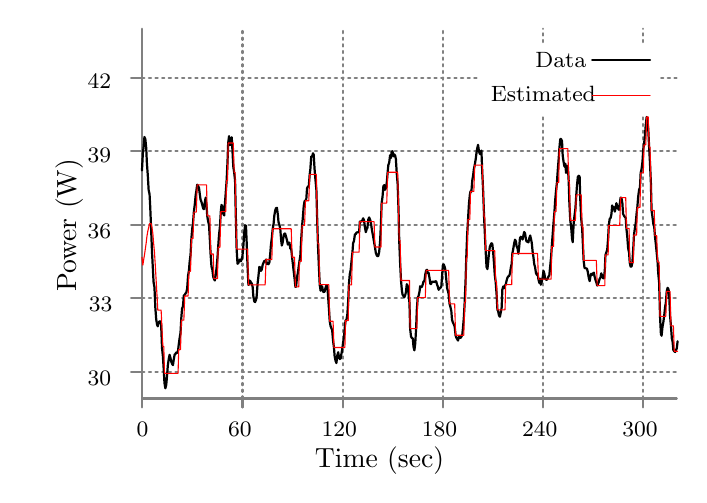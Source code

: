 
\definecolor{c808080}{RGB}{128,128,128}
\definecolor{cff0000}{RGB}{255,0,0}


\def \globalscale {1.0}
\begin{tikzpicture}[y=0.80pt, x=0.80pt, yscale=-\globalscale, xscale=\globalscale, inner sep=0pt, outer sep=0pt]
\begin{scope}[draw=black,line join=bevel,line cap=rect,even odd rule,line width=0.800pt]
  \begin{scope}[cm={{1.0,0.0,0.0,1.0,(0.0,0.0)}},draw=black,line join=bevel,line cap=rect,line width=0.800pt]
  \end{scope}
  \begin{scope}[cm={{1.006,0.0,0.0,1.006,(0.0,0.0)}},draw=black,line join=bevel,line cap=rect,line width=0.800pt]
  \end{scope}
  \begin{scope}[cm={{1.006,0.0,0.0,1.006,(0.0,0.0)}},draw=c808080,dash pattern=on 0.80pt off 1.60pt,line join=round,line cap=round,line width=0.800pt]
    \path[draw] (58.5,169.5) -- (298.5,169.5);



  \end{scope}
  \begin{scope}[cm={{1.006,0.0,0.0,1.006,(0.0,0.0)}},draw=c808080,line join=round,line cap=round,line width=0.800pt]
    \path[draw] (58.5,169.5) -- (53.5,169.5);



  \end{scope}
  \begin{scope}[cm={{1.006,0.0,0.0,1.006,(0.0,0.0)}},draw=black,line join=bevel,line cap=rect,line width=0.800pt]
  \end{scope}
  \begin{scope}[cm={{1.006,0.0,0.0,1.006,(34.212,176.597)}},draw=black,line join=bevel,line cap=rect,line width=0.800pt]
  \end{scope}
  \begin{scope}[cm={{1.006,0.0,0.0,1.006,(34.212,176.597)}},draw=black,line join=bevel,line cap=rect,line width=0.800pt]
  \end{scope}
  \begin{scope}[cm={{1.006,0.0,0.0,1.006,(34.212,176.597)}},draw=black,line join=bevel,line cap=rect,line width=0.800pt]
  \end{scope}
  \begin{scope}[cm={{1.006,0.0,0.0,1.006,(34.212,176.597)}},draw=black,line join=bevel,line cap=rect,line width=0.800pt]
  \end{scope}
  \begin{scope}[cm={{1.006,0.0,0.0,1.006,(34.212,176.597)}},draw=black,line join=bevel,line cap=rect,line width=0.800pt]
  \end{scope}
  \begin{scope}[cm={{1.006,0.0,0.0,1.006,(34.212,176.597)}},draw=c808080,line join=bevel,line cap=rect,line width=0.800pt]
    \path[fill=c808080] (0.0,0.0) node[above right] () {\footnotesize 30};



  \end{scope}
  \begin{scope}[cm={{1.006,0.0,0.0,1.006,(34.212,176.597)}},draw=black,line join=bevel,line cap=rect,line width=0.800pt]
  \end{scope}
  \begin{scope}[cm={{1.006,0.0,0.0,1.006,(0.0,0.0)}},draw=black,line join=bevel,line cap=rect,line width=0.800pt]
  \end{scope}
  \begin{scope}[cm={{1.006,0.0,0.0,1.006,(0.0,0.0)}},draw=c808080,dash pattern=on 0.80pt off 1.60pt,line join=round,line cap=round,line width=0.800pt]
    \path[draw] (58.5,136.5) -- (298.5,136.5);



  \end{scope}
  \begin{scope}[cm={{1.006,0.0,0.0,1.006,(0.0,0.0)}},draw=c808080,line join=round,line cap=round,line width=0.800pt]
    \path[draw] (58.5,136.5) -- (53.5,136.5);



  \end{scope}
  \begin{scope}[cm={{1.006,0.0,0.0,1.006,(0.0,0.0)}},draw=black,line join=bevel,line cap=rect,line width=0.800pt]
  \end{scope}
  \begin{scope}[cm={{1.006,0.0,0.0,1.006,(34.716,143.391)}},draw=black,line join=bevel,line cap=rect,line width=0.800pt]
  \end{scope}
  \begin{scope}[cm={{1.006,0.0,0.0,1.006,(34.716,143.391)}},draw=black,line join=bevel,line cap=rect,line width=0.800pt]
  \end{scope}
  \begin{scope}[cm={{1.006,0.0,0.0,1.006,(34.716,143.391)}},draw=black,line join=bevel,line cap=rect,line width=0.800pt]
  \end{scope}
  \begin{scope}[cm={{1.006,0.0,0.0,1.006,(34.716,143.391)}},draw=black,line join=bevel,line cap=rect,line width=0.800pt]
  \end{scope}
  \begin{scope}[cm={{1.006,0.0,0.0,1.006,(34.716,143.391)}},draw=black,line join=bevel,line cap=rect,line width=0.800pt]
  \end{scope}
  \begin{scope}[cm={{1.006,0.0,0.0,1.006,(34.716,143.391)}},draw=c808080,line join=bevel,line cap=rect,line width=0.800pt]
    \path[fill=c808080] (0.0,0.0) node[above right] () {\footnotesize 33};



  \end{scope}
  \begin{scope}[cm={{1.006,0.0,0.0,1.006,(34.716,143.391)}},draw=black,line join=bevel,line cap=rect,line width=0.800pt]
  \end{scope}
  \begin{scope}[cm={{1.006,0.0,0.0,1.006,(0.0,0.0)}},draw=black,line join=bevel,line cap=rect,line width=0.800pt]
  \end{scope}
  \begin{scope}[cm={{1.006,0.0,0.0,1.006,(0.0,0.0)}},draw=c808080,dash pattern=on 0.80pt off 1.60pt,line join=round,line cap=round,line width=0.800pt]
    \path[draw] (58.5,103.5) -- (298.5,103.5);



  \end{scope}
  \begin{scope}[cm={{1.006,0.0,0.0,1.006,(0.0,0.0)}},draw=c808080,line join=round,line cap=round,line width=0.800pt]
    \path[draw] (58.5,103.5) -- (53.5,103.5);



  \end{scope}
  \begin{scope}[cm={{1.006,0.0,0.0,1.006,(0.0,0.0)}},draw=black,line join=bevel,line cap=rect,line width=0.800pt]
  \end{scope}
  \begin{scope}[cm={{1.006,0.0,0.0,1.006,(34.212,110.184)}},draw=black,line join=bevel,line cap=rect,line width=0.800pt]
  \end{scope}
  \begin{scope}[cm={{1.006,0.0,0.0,1.006,(34.212,110.184)}},draw=black,line join=bevel,line cap=rect,line width=0.800pt]
  \end{scope}
  \begin{scope}[cm={{1.006,0.0,0.0,1.006,(34.212,110.184)}},draw=black,line join=bevel,line cap=rect,line width=0.800pt]
  \end{scope}
  \begin{scope}[cm={{1.006,0.0,0.0,1.006,(34.212,110.184)}},draw=black,line join=bevel,line cap=rect,line width=0.800pt]
  \end{scope}
  \begin{scope}[cm={{1.006,0.0,0.0,1.006,(34.212,110.184)}},draw=black,line join=bevel,line cap=rect,line width=0.800pt]
  \end{scope}
  \begin{scope}[cm={{1.006,0.0,0.0,1.006,(34.212,110.184)}},draw=c808080,line join=bevel,line cap=rect,line width=0.800pt]
    \path[fill=c808080] (0.0,0.0) node[above right] () {\footnotesize 36};



  \end{scope}
  \begin{scope}[cm={{1.006,0.0,0.0,1.006,(34.212,110.184)}},draw=black,line join=bevel,line cap=rect,line width=0.800pt]
  \end{scope}
  \begin{scope}[cm={{1.006,0.0,0.0,1.006,(0.0,0.0)}},draw=black,line join=bevel,line cap=rect,line width=0.800pt]
  \end{scope}
  \begin{scope}[cm={{1.006,0.0,0.0,1.006,(0.0,0.0)}},draw=c808080,dash pattern=on 0.80pt off 1.60pt,line join=round,line cap=round,line width=0.800pt]
    \path[draw] (58.5,70.5) -- (298.5,70.5);



  \end{scope}
  \begin{scope}[cm={{1.006,0.0,0.0,1.006,(0.0,0.0)}},draw=c808080,line join=round,line cap=round,line width=0.800pt]
    \path[draw] (58.5,70.5) -- (53.5,70.5);



  \end{scope}
  \begin{scope}[cm={{1.006,0.0,0.0,1.006,(0.0,0.0)}},draw=black,line join=bevel,line cap=rect,line width=0.800pt]
  \end{scope}
  \begin{scope}[cm={{1.006,0.0,0.0,1.006,(34.212,75.972)}},draw=black,line join=bevel,line cap=rect,line width=0.800pt]
  \end{scope}
  \begin{scope}[cm={{1.006,0.0,0.0,1.006,(34.212,75.972)}},draw=black,line join=bevel,line cap=rect,line width=0.800pt]
  \end{scope}
  \begin{scope}[cm={{1.006,0.0,0.0,1.006,(34.212,75.972)}},draw=black,line join=bevel,line cap=rect,line width=0.800pt]
  \end{scope}
  \begin{scope}[cm={{1.006,0.0,0.0,1.006,(34.212,75.972)}},draw=black,line join=bevel,line cap=rect,line width=0.800pt]
  \end{scope}
  \begin{scope}[cm={{1.006,0.0,0.0,1.006,(34.212,75.972)}},draw=black,line join=bevel,line cap=rect,line width=0.800pt]
  \end{scope}
  \begin{scope}[cm={{1.006,0.0,0.0,1.006,(34.212,75.972)}},draw=c808080,line join=bevel,line cap=rect,line width=0.800pt]
    \path[fill=c808080] (0.0,0.0) node[above right] () {\footnotesize 39};



  \end{scope}
  \begin{scope}[cm={{1.006,0.0,0.0,1.006,(34.212,75.972)}},draw=black,line join=bevel,line cap=rect,line width=0.800pt]
  \end{scope}
  \begin{scope}[cm={{1.006,0.0,0.0,1.006,(0.0,0.0)}},draw=black,line join=bevel,line cap=rect,line width=0.800pt]
  \end{scope}
  \begin{scope}[cm={{1.006,0.0,0.0,1.006,(0.0,0.0)}},draw=c808080,dash pattern=on 0.80pt off 1.60pt,line join=round,line cap=round,line width=0.800pt]
    \path[draw] (58.5,37.5) -- (210.5,37.5);



    \path[draw] (291.5,37.5) -- (298.5,37.5);



  \end{scope}
  \begin{scope}[cm={{1.006,0.0,0.0,1.006,(0.0,0.0)}},draw=c808080,line join=round,line cap=round,line width=0.800pt]
    \path[draw] (58.5,37.5) -- (53.5,37.5);



  \end{scope}
  \begin{scope}[cm={{1.006,0.0,0.0,1.006,(0.0,0.0)}},draw=black,line join=bevel,line cap=rect,line width=0.800pt]
  \end{scope}
  \begin{scope}[cm={{1.006,0.0,0.0,1.006,(34.212,42.766)}},draw=black,line join=bevel,line cap=rect,line width=0.800pt]
  \end{scope}
  \begin{scope}[cm={{1.006,0.0,0.0,1.006,(34.212,42.766)}},draw=black,line join=bevel,line cap=rect,line width=0.800pt]
  \end{scope}
  \begin{scope}[cm={{1.006,0.0,0.0,1.006,(34.212,42.766)}},draw=black,line join=bevel,line cap=rect,line width=0.800pt]
  \end{scope}
  \begin{scope}[cm={{1.006,0.0,0.0,1.006,(34.212,42.766)}},draw=black,line join=bevel,line cap=rect,line width=0.800pt]
  \end{scope}
  \begin{scope}[cm={{1.006,0.0,0.0,1.006,(34.212,42.766)}},draw=black,line join=bevel,line cap=rect,line width=0.800pt]
  \end{scope}
  \begin{scope}[cm={{1.006,0.0,0.0,1.006,(34.212,42.766)}},draw=c808080,line join=bevel,line cap=rect,line width=0.800pt]
    \path[fill=c808080] (0.0,0.0) node[above right] () {\footnotesize 42};



  \end{scope}
  \begin{scope}[cm={{1.006,0.0,0.0,1.006,(34.212,42.766)}},draw=black,line join=bevel,line cap=rect,line width=0.800pt]
  \end{scope}
  \begin{scope}[cm={{1.006,0.0,0.0,1.006,(0.0,0.0)}},draw=black,line join=bevel,line cap=rect,line width=0.800pt]
  \end{scope}
  \begin{scope}[cm={{1.006,0.0,0.0,1.006,(0.0,0.0)}},draw=c808080,dash pattern=on 0.80pt off 1.60pt,line join=round,line cap=round,line width=0.800pt]
    \path[draw] (58.5,181.5) -- (58.5,15.5);



  \end{scope}
  \begin{scope}[cm={{1.006,0.0,0.0,1.006,(0.0,0.0)}},draw=c808080,line join=round,line cap=round,line width=0.800pt]
    \path[draw] (58.5,181.5) -- (58.5,185.5);



  \end{scope}
  \begin{scope}[cm={{1.006,0.0,0.0,1.006,(0.0,0.0)}},draw=black,line join=bevel,line cap=rect,line width=0.800pt]
  \end{scope}
  \begin{scope}[cm={{1.006,0.0,0.0,1.006,(56.35,199.741)}},draw=black,line join=bevel,line cap=rect,line width=0.800pt]
  \end{scope}
  \begin{scope}[cm={{1.006,0.0,0.0,1.006,(56.35,199.741)}},draw=black,line join=bevel,line cap=rect,line width=0.800pt]
  \end{scope}
  \begin{scope}[cm={{1.006,0.0,0.0,1.006,(56.35,199.741)}},draw=black,line join=bevel,line cap=rect,line width=0.800pt]
  \end{scope}
  \begin{scope}[cm={{1.006,0.0,0.0,1.006,(56.35,199.741)}},draw=black,line join=bevel,line cap=rect,line width=0.800pt]
  \end{scope}
  \begin{scope}[cm={{1.006,0.0,0.0,1.006,(56.35,199.741)}},draw=black,line join=bevel,line cap=rect,line width=0.800pt]
  \end{scope}
  \begin{scope}[cm={{1.006,0.0,0.0,1.006,(56.35,199.741)}},draw=c808080,line join=bevel,line cap=rect,line width=0.800pt]
    \path[fill=c808080] (0.0,0.0) node[above right] () {\footnotesize 0};



  \end{scope}
  \begin{scope}[cm={{1.006,0.0,0.0,1.006,(56.35,199.741)}},draw=black,line join=bevel,line cap=rect,line width=0.800pt]
  \end{scope}
  \begin{scope}[cm={{1.006,0.0,0.0,1.006,(0.0,0.0)}},draw=black,line join=bevel,line cap=rect,line width=0.800pt]
  \end{scope}
  \begin{scope}[cm={{1.006,0.0,0.0,1.006,(0.0,0.0)}},draw=c808080,dash pattern=on 0.80pt off 1.60pt,line join=round,line cap=round,line width=0.800pt]
    \path[draw] (103.5,181.5) -- (103.5,15.5);



  \end{scope}
  \begin{scope}[cm={{1.006,0.0,0.0,1.006,(0.0,0.0)}},draw=c808080,line join=round,line cap=round,line width=0.800pt]
    \path[draw] (103.5,181.5) -- (103.5,185.5);



  \end{scope}
  \begin{scope}[cm={{1.006,0.0,0.0,1.006,(0.0,0.0)}},draw=black,line join=bevel,line cap=rect,line width=0.800pt]
  \end{scope}
  \begin{scope}[cm={{1.006,0.0,0.0,1.006,(97.606,199.741)}},draw=black,line join=bevel,line cap=rect,line width=0.800pt]
  \end{scope}
  \begin{scope}[cm={{1.006,0.0,0.0,1.006,(97.606,199.741)}},draw=black,line join=bevel,line cap=rect,line width=0.800pt]
  \end{scope}
  \begin{scope}[cm={{1.006,0.0,0.0,1.006,(97.606,199.741)}},draw=black,line join=bevel,line cap=rect,line width=0.800pt]
  \end{scope}
  \begin{scope}[cm={{1.006,0.0,0.0,1.006,(97.606,199.741)}},draw=black,line join=bevel,line cap=rect,line width=0.800pt]
  \end{scope}
  \begin{scope}[cm={{1.006,0.0,0.0,1.006,(97.606,199.741)}},draw=black,line join=bevel,line cap=rect,line width=0.800pt]
  \end{scope}
  \begin{scope}[cm={{1.006,0.0,0.0,1.006,(97.606,199.741)}},draw=c808080,line join=bevel,line cap=rect,line width=0.800pt]
    \path[fill=c808080] (0.0,0.0) node[above right] () {\footnotesize 60};



  \end{scope}
  \begin{scope}[cm={{1.006,0.0,0.0,1.006,(97.606,199.741)}},draw=black,line join=bevel,line cap=rect,line width=0.800pt]
  \end{scope}
  \begin{scope}[cm={{1.006,0.0,0.0,1.006,(0.0,0.0)}},draw=black,line join=bevel,line cap=rect,line width=0.800pt]
  \end{scope}
  \begin{scope}[cm={{1.006,0.0,0.0,1.006,(0.0,0.0)}},draw=c808080,dash pattern=on 0.80pt off 1.60pt,line join=round,line cap=round,line width=0.800pt]
    \path[draw] (148.5,181.5) -- (148.5,15.5);



  \end{scope}
  \begin{scope}[cm={{1.006,0.0,0.0,1.006,(0.0,0.0)}},draw=c808080,line join=round,line cap=round,line width=0.800pt]
    \path[draw] (148.5,181.5) -- (148.5,185.5);



  \end{scope}
  \begin{scope}[cm={{1.006,0.0,0.0,1.006,(0.0,0.0)}},draw=black,line join=bevel,line cap=rect,line width=0.800pt]
  \end{scope}
  \begin{scope}[cm={{1.006,0.0,0.0,1.006,(139.869,199.741)}},draw=black,line join=bevel,line cap=rect,line width=0.800pt]
  \end{scope}
  \begin{scope}[cm={{1.006,0.0,0.0,1.006,(139.869,199.741)}},draw=black,line join=bevel,line cap=rect,line width=0.800pt]
  \end{scope}
  \begin{scope}[cm={{1.006,0.0,0.0,1.006,(139.869,199.741)}},draw=black,line join=bevel,line cap=rect,line width=0.800pt]
  \end{scope}
  \begin{scope}[cm={{1.006,0.0,0.0,1.006,(139.869,199.741)}},draw=black,line join=bevel,line cap=rect,line width=0.800pt]
  \end{scope}
  \begin{scope}[cm={{1.006,0.0,0.0,1.006,(139.869,199.741)}},draw=black,line join=bevel,line cap=rect,line width=0.800pt]
  \end{scope}
  \begin{scope}[cm={{1.006,0.0,0.0,1.006,(139.869,199.741)}},draw=c808080,line join=bevel,line cap=rect,line width=0.800pt]
    \path[fill=c808080] (0.0,0.0) node[above right] () {\footnotesize 120};



  \end{scope}
  \begin{scope}[cm={{1.006,0.0,0.0,1.006,(139.869,199.741)}},draw=black,line join=bevel,line cap=rect,line width=0.800pt]
  \end{scope}
  \begin{scope}[cm={{1.006,0.0,0.0,1.006,(0.0,0.0)}},draw=black,line join=bevel,line cap=rect,line width=0.800pt]
  \end{scope}
  \begin{scope}[cm={{1.006,0.0,0.0,1.006,(0.0,0.0)}},draw=c808080,dash pattern=on 0.80pt off 1.60pt,line join=round,line cap=round,line width=0.800pt]
    \path[draw] (193.5,181.5) -- (193.5,15.5);



  \end{scope}
  \begin{scope}[cm={{1.006,0.0,0.0,1.006,(0.0,0.0)}},draw=c808080,line join=round,line cap=round,line width=0.800pt]
    \path[draw] (193.5,181.5) -- (193.5,185.5);



  \end{scope}
  \begin{scope}[cm={{1.006,0.0,0.0,1.006,(0.0,0.0)}},draw=black,line join=bevel,line cap=rect,line width=0.800pt]
  \end{scope}
  \begin{scope}[cm={{1.006,0.0,0.0,1.006,(185.15,199.741)}},draw=black,line join=bevel,line cap=rect,line width=0.800pt]
  \end{scope}
  \begin{scope}[cm={{1.006,0.0,0.0,1.006,(185.15,199.741)}},draw=black,line join=bevel,line cap=rect,line width=0.800pt]
  \end{scope}
  \begin{scope}[cm={{1.006,0.0,0.0,1.006,(185.15,199.741)}},draw=black,line join=bevel,line cap=rect,line width=0.800pt]
  \end{scope}
  \begin{scope}[cm={{1.006,0.0,0.0,1.006,(185.15,199.741)}},draw=black,line join=bevel,line cap=rect,line width=0.800pt]
  \end{scope}
  \begin{scope}[cm={{1.006,0.0,0.0,1.006,(185.15,199.741)}},draw=black,line join=bevel,line cap=rect,line width=0.800pt]
  \end{scope}
  \begin{scope}[cm={{1.006,0.0,0.0,1.006,(185.15,199.741)}},draw=c808080,line join=bevel,line cap=rect,line width=0.800pt]
    \path[fill=c808080] (0.0,0.0) node[above right] () {\footnotesize 180};



  \end{scope}
  \begin{scope}[cm={{1.006,0.0,0.0,1.006,(185.15,199.741)}},draw=black,line join=bevel,line cap=rect,line width=0.800pt]
  \end{scope}
  \begin{scope}[cm={{1.006,0.0,0.0,1.006,(0.0,0.0)}},draw=black,line join=bevel,line cap=rect,line width=0.800pt]
  \end{scope}
  \begin{scope}[cm={{1.006,0.0,0.0,1.006,(0.0,0.0)}},draw=c808080,dash pattern=on 0.80pt off 1.60pt,line join=round,line cap=round,line width=0.800pt]
    \path[draw] (238.5,181.5) -- (238.5,53.5);



    \path[draw] (238.5,21.5) -- (238.5,15.5);



  \end{scope}
  \begin{scope}[cm={{1.006,0.0,0.0,1.006,(0.0,0.0)}},draw=c808080,line join=round,line cap=round,line width=0.800pt]
    \path[draw] (238.5,181.5) -- (238.5,185.5);



  \end{scope}
  \begin{scope}[cm={{1.006,0.0,0.0,1.006,(0.0,0.0)}},draw=black,line join=bevel,line cap=rect,line width=0.800pt]
  \end{scope}
  \begin{scope}[cm={{1.006,0.0,0.0,1.006,(230.431,199.741)}},draw=black,line join=bevel,line cap=rect,line width=0.800pt]
  \end{scope}
  \begin{scope}[cm={{1.006,0.0,0.0,1.006,(230.431,199.741)}},draw=black,line join=bevel,line cap=rect,line width=0.800pt]
  \end{scope}
  \begin{scope}[cm={{1.006,0.0,0.0,1.006,(230.431,199.741)}},draw=black,line join=bevel,line cap=rect,line width=0.800pt]
  \end{scope}
  \begin{scope}[cm={{1.006,0.0,0.0,1.006,(230.431,199.741)}},draw=black,line join=bevel,line cap=rect,line width=0.800pt]
  \end{scope}
  \begin{scope}[cm={{1.006,0.0,0.0,1.006,(230.431,199.741)}},draw=black,line join=bevel,line cap=rect,line width=0.800pt]
  \end{scope}
  \begin{scope}[cm={{1.006,0.0,0.0,1.006,(230.431,199.741)}},draw=c808080,line join=bevel,line cap=rect,line width=0.800pt]
    \path[fill=c808080] (0.0,0.0) node[above right] () {\footnotesize 240};



  \end{scope}
  \begin{scope}[cm={{1.006,0.0,0.0,1.006,(230.431,199.741)}},draw=black,line join=bevel,line cap=rect,line width=0.800pt]
  \end{scope}
  \begin{scope}[cm={{1.006,0.0,0.0,1.006,(0.0,0.0)}},draw=black,line join=bevel,line cap=rect,line width=0.800pt]
  \end{scope}
  \begin{scope}[cm={{1.006,0.0,0.0,1.006,(0.0,0.0)}},draw=c808080,dash pattern=on 0.80pt off 1.60pt,line join=round,line cap=round,line width=0.800pt]
    \path[draw] (283.5,181.5) -- (283.5,53.5);



    \path[draw] (283.5,21.5) -- (283.5,15.5);



  \end{scope}
  \begin{scope}[cm={{1.006,0.0,0.0,1.006,(0.0,0.0)}},draw=c808080,line join=round,line cap=round,line width=0.800pt]
    \path[draw] (283.5,181.5) -- (283.5,185.5);



  \end{scope}
  \begin{scope}[cm={{1.006,0.0,0.0,1.006,(0.0,0.0)}},draw=black,line join=bevel,line cap=rect,line width=0.800pt]
  \end{scope}
  \begin{scope}[cm={{1.006,0.0,0.0,1.006,(275.713,199.741)}},draw=black,line join=bevel,line cap=rect,line width=0.800pt]
  \end{scope}
  \begin{scope}[cm={{1.006,0.0,0.0,1.006,(275.713,199.741)}},draw=black,line join=bevel,line cap=rect,line width=0.800pt]
  \end{scope}
  \begin{scope}[cm={{1.006,0.0,0.0,1.006,(275.713,199.741)}},draw=black,line join=bevel,line cap=rect,line width=0.800pt]
  \end{scope}
  \begin{scope}[cm={{1.006,0.0,0.0,1.006,(275.713,199.741)}},draw=black,line join=bevel,line cap=rect,line width=0.800pt]
  \end{scope}
  \begin{scope}[cm={{1.006,0.0,0.0,1.006,(275.713,199.741)}},draw=black,line join=bevel,line cap=rect,line width=0.800pt]
  \end{scope}
  \begin{scope}[cm={{1.006,0.0,0.0,1.006,(275.713,199.741)}},draw=c808080,line join=bevel,line cap=rect,line width=0.800pt]
    \path[fill=c808080] (0.0,0.0) node[above right] () {\footnotesize 300};



  \end{scope}
  \begin{scope}[cm={{1.006,0.0,0.0,1.006,(275.713,199.741)}},draw=black,line join=bevel,line cap=rect,line width=0.800pt]
  \end{scope}
  \begin{scope}[cm={{1.006,0.0,0.0,1.006,(0.0,0.0)}},draw=black,line join=bevel,line cap=rect,line width=0.800pt]
  \end{scope}
  \begin{scope}[cm={{1.006,0.0,0.0,1.006,(0.0,0.0)}},draw=c808080,line join=round,line cap=round,line width=0.800pt]
    \path[draw] (58.5,15.5) -- (58.5,181.5) -- (298.5,181.5);



  \end{scope}
  \begin{scope}[cm={{1.006,0.0,0.0,1.006,(0.0,0.0)}},draw=black,line join=bevel,line cap=rect,line width=0.800pt]
  \end{scope}
  \begin{scope}[cm={{0.0,-1.006,1.006,0.0,(19.622,134.334)}},draw=black,line join=bevel,line cap=rect,line width=0.800pt]
  \end{scope}
  \begin{scope}[cm={{0.0,-1.006,1.006,0.0,(19.622,134.334)}},draw=black,line join=bevel,line cap=rect,line width=0.800pt]
  \end{scope}
  \begin{scope}[cm={{0.0,-1.006,1.006,0.0,(19.622,134.334)}},draw=black,line join=bevel,line cap=rect,line width=0.800pt]
  \end{scope}
  \begin{scope}[cm={{0.0,-1.006,1.006,0.0,(19.622,134.334)}},draw=black,line join=bevel,line cap=rect,line width=0.800pt]
  \end{scope}
  \begin{scope}[cm={{0.0,-1.006,1.006,0.0,(19.622,134.334)}},draw=black,line join=bevel,line cap=rect,line width=0.800pt]
  \end{scope}
  \begin{scope}[cm={{0.0,-1.006,1.006,0.0,(19.622,134.334)}},draw=black,line join=bevel,line cap=rect,line width=0.800pt]
    \path[fill=black] (0.0,0.0) node[above right] () {\rotatebox{90}{Power (W)}};



  \end{scope}
  \begin{scope}[cm={{0.0,-1.006,1.006,0.0,(19.622,134.334)}},draw=black,line join=bevel,line cap=rect,line width=0.800pt]
  \end{scope}
  \begin{scope}[cm={{1.006,0.0,0.0,1.006,(136.85,216.847)}},draw=black,line join=bevel,line cap=rect,line width=0.800pt]
  \end{scope}
  \begin{scope}[cm={{1.006,0.0,0.0,1.006,(136.85,216.847)}},draw=black,line join=bevel,line cap=rect,line width=0.800pt]
  \end{scope}
  \begin{scope}[cm={{1.006,0.0,0.0,1.006,(136.85,216.847)}},draw=black,line join=bevel,line cap=rect,line width=0.800pt]
  \end{scope}
  \begin{scope}[cm={{1.006,0.0,0.0,1.006,(136.85,216.847)}},draw=black,line join=bevel,line cap=rect,line width=0.800pt]
  \end{scope}
  \begin{scope}[cm={{1.006,0.0,0.0,1.006,(136.85,216.847)}},draw=black,line join=bevel,line cap=rect,line width=0.800pt]
  \end{scope}
  \begin{scope}[cm={{1.006,0.0,0.0,1.006,(136.85,216.847)}},draw=black,line join=bevel,line cap=rect,line width=0.800pt]
    \path[fill=black] (0.0,0.0) node[above right] () {Time (sec)};



  \end{scope}
  \begin{scope}[cm={{1.006,0.0,0.0,1.006,(136.85,216.847)}},draw=black,line join=bevel,line cap=rect,line width=0.800pt]
  \end{scope}
  \begin{scope}[cm={{1.006,0.0,0.0,1.006,(236.469,33.206)}},draw=black,line join=bevel,line cap=rect,line width=0.800pt]
  \end{scope}
  \begin{scope}[cm={{1.006,0.0,0.0,1.006,(236.469,33.206)}},draw=black,line join=bevel,line cap=rect,line width=0.800pt]
  \end{scope}
  \begin{scope}[cm={{1.006,0.0,0.0,1.006,(236.469,33.206)}},draw=black,line join=bevel,line cap=rect,line width=0.800pt]
  \end{scope}
  \begin{scope}[cm={{1.006,0.0,0.0,1.006,(236.469,33.206)}},draw=black,line join=bevel,line cap=rect,line width=0.800pt]
  \end{scope}
  \begin{scope}[cm={{1.006,0.0,0.0,1.006,(236.469,33.206)}},draw=black,line join=bevel,line cap=rect,line width=0.800pt]
  \end{scope}
  \begin{scope}[cm={{1.006,0.0,0.0,1.006,(236.469,33.206)}},draw=black,line join=bevel,line cap=rect,line width=0.800pt]
    \path[fill=black] (0.0,0.0) node[above right] () {\footnotesize Data};



  \end{scope}
  \begin{scope}[cm={{1.006,0.0,0.0,1.006,(236.469,33.206)}},draw=black,line join=bevel,line cap=rect,line width=0.800pt]
  \end{scope}
  \begin{scope}[cm={{1.006,0.0,0.0,1.006,(0.0,0.0)}},draw=black,line join=bevel,line cap=rect,line width=0.800pt]
  \end{scope}
  \begin{scope}[cm={{1.006,0.0,0.0,1.006,(0.0,0.0)}},draw=black,line join=round,line cap=round,line width=0.800pt]
    \path[draw,even odd rule] (260.5,29.5) -- (286.5,29.5);



  \end{scope}
  \begin{scope}[cm={{1.006,0.0,0.0,1.006,(0.0,0.0)}},draw=black,line join=bevel,line cap=rect,line width=0.800pt]
  \end{scope}
  \begin{scope}[cm={{1.006,0.0,0.0,1.006,(0.0,0.0)}},draw=black,line join=bevel,line cap=rect,line width=0.800pt]
  \end{scope}
  \begin{scope}[cm={{1.006,0.0,0.0,1.006,(0.0,0.0)}},draw=black,line join=bevel,line cap=rect,line width=0.800pt]
  \end{scope}
  \begin{scope}[cm={{1.006,0.0,0.0,1.006,(0.0,0.0)}},draw=black,line join=bevel,line cap=rect,line width=0.800pt]
  \end{scope}
  \begin{scope}[cm={{1.006,0.0,0.0,1.006,(0.0,0.0)}},draw=black,line join=round,line cap=round,line width=0.800pt]
    \path[draw] (58.4,79.1) -- (58.4,79.1) -- (58.8,71.3) -- (59.1,68.9) -- (59.5,64.1) -- (59.9,65.0) -- (60.3,68.9) -- (60.6,75.7) -- (61.0,81.1) -- (61.4,88.0) -- (61.8,89.7) -- (62.1,95.4) -- (62.5,105.2) -- (62.9,115.6) -- (63.3,123.4) -- (63.6,129.2) -- (64.0,131.5) -- (64.4,140.7) -- (64.8,146.1) -- (65.2,148.4) -- (65.5,149.1) -- (65.9,147.4) -- (66.3,146.8) -- (66.7,147.0) -- (67.0,148.2) -- (67.4,158.8) -- (67.8,162.6) -- (68.2,169.0) -- (68.5,174.5) -- (68.9,176.9) -- (69.3,175.3) -- (69.7,170.7) -- (70.0,166.7) -- (70.4,163.9) -- (70.8,161.9) -- (71.2,163.3) -- (71.6,165.1) -- (71.9,165.9) -- (72.3,166.5) -- (72.7,163.8) -- (73.1,161.6) -- (73.4,161.6) -- (73.8,160.8) -- (74.2,161.0) -- (74.6,160.0) -- (74.9,157.3) -- (75.3,154.4) -- (75.7,152.0) -- (76.1,144.8) -- (76.4,141.2) -- (76.8,140.1) -- (77.2,135.3) -- (77.6,134.9) -- (77.9,134.4) -- (78.3,133.9) -- (78.7,132.1) -- (79.1,126.3) -- (79.5,124.0) -- (79.8,120.2) -- (80.2,117.0) -- (80.6,109.5) -- (81.0,105.0) -- (81.3,102.8) -- (81.7,97.7) -- (82.1,94.5) -- (82.5,90.3) -- (82.8,88.4) -- (83.2,85.5) -- (83.6,86.1) -- (84.0,86.9) -- (84.3,89.3) -- (84.7,92.2) -- (85.1,93.2) -- (85.5,94.7) -- (85.9,96.2) -- (86.2,96.5) -- (86.6,93.4) -- (87.0,91.3) -- (87.4,94.9) -- (87.7,99.5) -- (88.1,102.0) -- (88.5,103.5) -- (88.9,110.5) -- (89.2,116.6) -- (89.6,122.2) -- (90.0,123.7) -- (90.4,126.9) -- (90.7,127.7) -- (91.1,128.5) -- (91.5,126.2) -- (91.9,122.8) -- (92.3,118.2) -- (92.6,113.6) -- (93.0,108.1) -- (93.4,104.3) -- (93.8,97.6) -- (94.1,94.6) -- (94.5,95.3) -- (94.9,98.5) -- (95.3,99.3) -- (95.6,94.5) -- (96.0,89.3) -- (96.4,83.7) -- (96.8,75.4) -- (97.1,66.8) -- (97.5,63.7) -- (97.9,67.7) -- (98.3,67.2) -- (98.7,64.2) -- (99.0,69.7) -- (99.4,77.4) -- (99.8,80.0) -- (100.2,83.6) -- (100.5,98.2) -- (100.9,114.4) -- (101.3,121.0) -- (101.7,120.6) -- (102.0,119.7) -- (102.4,119.1) -- (102.8,119.9) -- (103.2,118.9) -- (103.5,117.6) -- (103.9,113.4) -- (104.3,107.2) -- (104.7,103.7) -- (105.1,104.0) -- (105.4,111.2) -- (105.8,122.2) -- (106.2,130.5) -- (106.6,130.0) -- (106.9,128.6) -- (107.3,129.4) -- (107.7,129.8) -- (108.1,131.5) -- (108.4,135.6) -- (108.8,137.8) -- (109.2,138.2) -- (109.6,137.2) -- (109.9,135.5) -- (110.3,130.0) -- (110.7,126.5) -- (111.1,122.4) -- (111.4,122.7) -- (111.8,124.2) -- (112.2,123.6) -- (112.6,121.4) -- (113.0,120.5) -- (113.3,119.8) -- (113.7,120.1) -- (114.1,119.1) -- (114.5,121.2) -- (114.8,120.7) -- (115.2,121.2) -- (115.6,120.4) -- (116.0,116.4) -- (116.3,112.6) -- (116.7,109.4) -- (117.1,105.3) -- (117.5,103.0) -- (117.8,99.5) -- (118.2,97.2) -- (118.6,96.0) -- (119.0,95.9) -- (119.4,98.9) -- (119.7,102.3) -- (120.1,103.6) -- (120.5,105.4) -- (120.9,110.6) -- (121.2,112.8) -- (121.6,111.3) -- (122.0,108.3) -- (122.4,107.4) -- (122.7,107.5) -- (123.1,108.9) -- (123.5,110.4) -- (123.9,112.4) -- (124.2,111.8) -- (124.6,111.5) -- (125.0,114.2) -- (125.4,114.3) -- (125.8,118.1) -- (126.1,120.7) -- (126.5,124.2) -- (126.9,127.5) -- (127.3,131.4) -- (127.6,131.2) -- (128.0,127.2) -- (128.4,125.0) -- (128.8,122.0) -- (129.1,119.9) -- (129.5,117.4) -- (129.9,110.0) -- (130.3,103.8) -- (130.6,100.6) -- (131.0,95.4) -- (131.4,92.9) -- (131.8,92.7) -- (132.2,91.7) -- (132.5,87.2) -- (132.9,86.3) -- (133.3,86.2) -- (133.7,80.9) -- (134.0,78.5) -- (134.4,72.8) -- (134.8,72.8) -- (135.2,71.4) -- (135.5,72.0) -- (135.9,78.6) -- (136.3,83.4) -- (136.7,87.8) -- (137.0,98.8) -- (137.4,112.0) -- (137.8,121.6) -- (138.2,130.4) -- (138.6,133.1) -- (138.9,131.1) -- (139.3,131.2) -- (139.7,133.5) -- (140.1,133.7) -- (140.4,133.5) -- (140.8,131.8) -- (141.2,130.8) -- (141.6,130.9) -- (141.9,134.7) -- (142.3,140.5) -- (142.7,146.8) -- (143.1,149.1) -- (143.4,149.8) -- (143.8,150.8) -- (144.2,155.6) -- (144.6,158.6) -- (144.9,162.5) -- (145.3,164.5) -- (145.7,165.6) -- (146.1,162.2) -- (146.5,160.7) -- (146.8,162.5) -- (147.2,163.8) -- (147.6,163.5) -- (148.0,161.2) -- (148.3,159.5) -- (148.7,156.4) -- (149.1,154.0) -- (149.5,149.3) -- (149.8,146.5) -- (150.2,146.3) -- (150.6,143.9) -- (151.0,137.6) -- (151.3,130.5) -- (151.7,125.7) -- (152.1,123.8) -- (152.5,119.7) -- (152.9,115.8) -- (153.2,111.8) -- (153.6,110.7) -- (154.0,107.8) -- (154.4,107.7) -- (154.7,107.0) -- (155.1,106.9) -- (155.5,106.9) -- (155.9,106.8) -- (156.2,102.1) -- (156.6,102.0) -- (157.0,102.0) -- (157.4,101.4) -- (157.7,100.6) -- (158.1,101.4) -- (158.5,104.6) -- (158.9,106.8) -- (159.3,105.4) -- (159.6,105.0) -- (160.0,101.2) -- (160.4,100.2) -- (160.8,101.2) -- (161.1,102.0) -- (161.5,104.8) -- (161.9,107.2) -- (162.3,109.4) -- (162.6,111.2) -- (163.0,113.5) -- (163.4,116.1) -- (163.8,117.2) -- (164.1,117.6) -- (164.5,117.5) -- (164.9,115.7) -- (165.3,111.2) -- (165.7,102.8) -- (166.0,93.8) -- (166.4,91.0) -- (166.8,86.1) -- (167.2,85.7) -- (167.5,87.8) -- (167.9,87.1) -- (168.3,84.7) -- (168.7,79.9) -- (169.0,76.8) -- (169.4,75.6) -- (169.8,72.3) -- (170.2,73.5) -- (170.5,70.6) -- (170.9,70.5) -- (171.3,72.8) -- (171.7,71.9) -- (172.1,72.5) -- (172.4,74.0) -- (172.8,80.5) -- (173.2,85.3) -- (173.6,97.1) -- (173.9,110.5) -- (174.3,120.6) -- (174.7,128.5) -- (175.1,133.0) -- (175.4,134.9) -- (175.8,135.5) -- (176.2,136.0) -- (176.6,135.0) -- (176.9,133.8) -- (177.3,130.2) -- (177.7,130.9) -- (178.1,134.7) -- (178.5,138.6) -- (178.8,150.1) -- (179.2,153.7) -- (179.6,154.4) -- (180.0,154.5) -- (180.3,158.2) -- (180.7,159.9) -- (181.1,156.7) -- (181.5,149.9) -- (181.8,141.7) -- (182.2,136.2) -- (182.6,135.4) -- (183.0,133.6) -- (183.3,131.1) -- (183.7,131.4) -- (184.1,131.4) -- (184.5,130.2) -- (184.8,128.9) -- (185.2,128.9) -- (185.6,125.8) -- (186.0,124.0) -- (186.4,123.7) -- (186.7,125.2) -- (187.1,125.1) -- (187.5,127.4) -- (187.9,130.1) -- (188.2,130.1) -- (188.6,129.1) -- (189.0,129.1) -- (189.4,129.1) -- (189.7,129.2) -- (190.1,128.9) -- (190.5,128.9) -- (190.9,130.4) -- (191.2,131.1) -- (191.6,132.7) -- (192.0,132.1) -- (192.4,131.8) -- (192.8,131.2) -- (193.1,127.1) -- (193.5,121.6) -- (193.9,121.3) -- (194.3,122.4) -- (194.6,123.6) -- (195.0,127.7) -- (195.4,132.0) -- (195.8,133.3) -- (196.1,134.7) -- (196.5,139.0) -- (196.9,140.4) -- (197.3,142.3) -- (197.6,146.1) -- (198.0,147.4) -- (198.4,148.2) -- (198.8,149.2) -- (199.2,153.1) -- (199.5,154.0) -- (199.9,154.8) -- (200.3,155.5) -- (200.7,153.9) -- (201.0,153.6) -- (201.4,154.3) -- (201.8,153.8) -- (202.2,152.9) -- (202.5,150.1) -- (202.9,145.4) -- (203.3,138.2) -- (203.7,128.3) -- (204.0,118.4) -- (204.4,107.9) -- (204.8,101.1) -- (205.2,94.2) -- (205.6,90.1) -- (205.9,88.5) -- (206.3,88.6) -- (206.7,83.6) -- (207.1,81.2) -- (207.4,78.6) -- (207.8,76.7) -- (208.2,74.3) -- (208.6,71.2) -- (208.9,69.2) -- (209.3,67.6) -- (209.7,70.5) -- (210.1,71.7) -- (210.4,70.9) -- (210.8,70.2) -- (211.2,80.2) -- (211.6,88.7) -- (212.0,100.0) -- (212.3,106.4) -- (212.7,115.1) -- (213.1,122.4) -- (213.5,123.4) -- (213.8,120.7) -- (214.2,116.2) -- (214.6,113.3) -- (215.0,112.4) -- (215.3,111.8) -- (215.7,112.1) -- (216.1,116.1) -- (216.5,121.3) -- (216.8,126.0) -- (217.2,129.1) -- (217.6,134.4) -- (218.0,141.7) -- (218.3,142.2) -- (218.7,144.2) -- (219.1,144.8) -- (219.5,142.8) -- (219.9,140.6) -- (220.2,132.6) -- (220.6,131.2) -- (221.0,132.0) -- (221.4,130.7) -- (221.7,130.4) -- (222.1,128.6) -- (222.5,127.2) -- (222.9,126.6) -- (223.2,126.6) -- (223.6,125.5) -- (224.0,122.8) -- (224.4,121.0) -- (224.7,116.4) -- (225.1,114.3) -- (225.5,111.9) -- (225.9,110.2) -- (226.3,111.0) -- (226.6,113.1) -- (227.0,114.0) -- (227.4,116.5) -- (227.8,113.1) -- (228.1,109.5) -- (228.5,108.9) -- (228.9,109.4) -- (229.3,110.1) -- (229.6,108.6) -- (230.0,106.7) -- (230.4,107.4) -- (230.8,110.0) -- (231.1,111.1) -- (231.5,111.0) -- (231.9,111.4) -- (232.3,109.5) -- (232.7,108.3) -- (233.0,109.6) -- (233.4,111.5) -- (233.8,115.6) -- (234.2,118.3) -- (234.5,121.1) -- (234.9,122.5) -- (235.3,125.2) -- (235.7,126.0) -- (236.0,125.4) -- (236.4,127.9) -- (236.8,129.6) -- (237.2,127.7) -- (237.5,130.4) -- (237.9,129.1) -- (238.3,127.0) -- (238.7,124.2) -- (239.1,125.6) -- (239.4,127.7) -- (239.8,128.1) -- (240.2,128.2) -- (240.6,127.6) -- (240.9,126.8) -- (241.3,126.1) -- (241.7,122.0) -- (242.1,117.8) -- (242.4,113.2) -- (242.8,107.8) -- (243.2,102.4) -- (243.6,97.6) -- (243.9,92.9) -- (244.3,88.3) -- (244.7,84.6) -- (245.1,78.8) -- (245.5,73.8) -- (245.8,69.3) -- (246.2,65.0) -- (246.6,65.0) -- (247.0,66.0) -- (247.3,72.4) -- (247.7,75.3) -- (248.1,77.4) -- (248.5,76.1) -- (248.8,80.2) -- (249.2,77.4) -- (249.6,77.0) -- (250.0,84.0) -- (250.3,93.7) -- (250.7,101.5) -- (251.1,104.5) -- (251.5,109.8) -- (251.8,111.3) -- (252.2,103.2) -- (252.6,99.4) -- (253.0,96.3) -- (253.4,90.1) -- (253.7,86.0) -- (254.1,82.0) -- (254.5,81.5) -- (254.9,81.9) -- (255.2,92.2) -- (255.6,100.8) -- (256.0,104.5) -- (256.4,112.9) -- (256.7,119.5) -- (257.1,122.9) -- (257.5,123.0) -- (257.9,123.1) -- (258.2,123.2) -- (258.6,124.8) -- (259.0,127.3) -- (259.4,128.8) -- (259.8,126.5) -- (260.1,125.5) -- (260.5,126.0) -- (260.9,125.4) -- (261.3,125.0) -- (261.6,126.7) -- (262.0,128.2) -- (262.4,129.3) -- (262.8,130.8) -- (263.1,130.2) -- (263.5,129.2) -- (263.9,127.7) -- (264.3,127.1) -- (264.6,125.3) -- (265.0,126.3) -- (265.4,127.5) -- (265.8,127.5) -- (266.2,124.1) -- (266.5,117.0) -- (266.9,115.9) -- (267.3,114.6) -- (267.7,109.5) -- (268.0,103.8) -- (268.4,100.8) -- (268.8,100.5) -- (269.2,98.6) -- (269.5,94.8) -- (269.9,96.5) -- (270.3,95.5) -- (270.7,97.6) -- (271.0,96.4) -- (271.4,93.8) -- (271.8,95.1) -- (272.2,96.3) -- (272.6,96.8) -- (272.9,94.3) -- (273.3,91.3) -- (273.7,91.5) -- (274.1,93.9) -- (274.4,98.6) -- (274.8,99.4) -- (275.2,100.0) -- (275.6,100.4) -- (275.9,105.1) -- (276.3,108.9) -- (276.7,114.2) -- (277.1,115.9) -- (277.4,120.5) -- (277.8,122.3) -- (278.2,122.2) -- (278.6,120.4) -- (279.0,113.8) -- (279.3,108.1) -- (279.7,105.1) -- (280.1,102.8) -- (280.5,98.2) -- (280.8,95.7) -- (281.2,90.8) -- (281.6,87.8) -- (282.0,86.7) -- (282.3,80.2) -- (282.7,78.5) -- (283.1,75.4) -- (283.5,69.3) -- (283.8,67.6) -- (284.2,63.7) -- (284.6,58.6) -- (285.0,55.1) -- (285.3,57.6) -- (285.7,60.3) -- (286.1,68.6) -- (286.5,75.9) -- (286.9,84.7) -- (287.2,97.1) -- (287.6,99.9) -- (288.0,103.2) -- (288.4,104.5) -- (288.7,108.4) -- (289.1,112.0) -- (289.5,116.0) -- (289.9,120.2) -- (290.2,125.2) -- (290.6,129.5) -- (291.0,144.6) -- (291.4,152.6) -- (291.7,153.3) -- (292.1,149.4) -- (292.5,147.1) -- (292.9,144.1) -- (293.3,140.3) -- (293.6,138.6) -- (294.0,133.4) -- (294.4,131.8) -- (294.8,132.4) -- (295.1,134.6) -- (295.5,144.3) -- (295.9,148.9) -- (296.3,154.5) -- (296.6,155.7) -- (297.0,159.8) -- (297.4,160.3) -- (297.8,160.6) -- (298.1,159.8) -- (298.5,159.1) -- (298.9,155.8);



  \end{scope}
  \begin{scope}[cm={{1.006,0.0,0.0,1.006,(0.0,0.0)}},draw=black,line join=bevel,line cap=rect,line width=0.800pt]
  \end{scope}
  \begin{scope}[cm={{1.006,0.0,0.0,1.006,(212.319,49.306)}},draw=black,line join=bevel,line cap=rect,line width=0.800pt]
  \end{scope}
  \begin{scope}[cm={{1.006,0.0,0.0,1.006,(212.319,49.306)}},draw=black,line join=bevel,line cap=rect,line width=0.800pt]
  \end{scope}
  \begin{scope}[cm={{1.006,0.0,0.0,1.006,(212.319,49.306)}},draw=black,line join=bevel,line cap=rect,line width=0.800pt]
  \end{scope}
  \begin{scope}[cm={{1.006,0.0,0.0,1.006,(212.319,49.306)}},draw=black,line join=bevel,line cap=rect,line width=0.800pt]
  \end{scope}
  \begin{scope}[cm={{1.006,0.0,0.0,1.006,(212.319,49.306)}},draw=black,line join=bevel,line cap=rect,line width=0.800pt]
  \end{scope}
  \begin{scope}[cm={{1.006,0.0,0.0,1.006,(216.319,48.306)}},draw=black,line join=bevel,line cap=rect,line width=0.800pt]
    \path[fill=black] (0.0,0.0) node[above right] () {\footnotesize Estimated};



  \end{scope}
  \begin{scope}[cm={{1.006,0.0,0.0,1.006,(212.319,49.306)}},draw=black,line join=bevel,line cap=rect,line width=0.800pt]
  \end{scope}
  \begin{scope}[cm={{1.006,0.0,0.0,1.006,(0.0,0.0)}},draw=black,line join=bevel,line cap=rect,line width=0.800pt]
  \end{scope}
  \begin{scope}[cm={{1.006,0.0,0.0,1.006,(0.0,0.0)}},draw=cff0000,line join=round,line cap=round,line width=0.400pt]
    \path[draw,even odd rule] (260.5,45.5) -- (286.5,45.5);



  \end{scope}
  \begin{scope}[cm={{1.006,0.0,0.0,1.006,(0.0,0.0)}},draw=black,line join=bevel,line cap=rect,line width=0.800pt]
  \end{scope}
  \begin{scope}[cm={{1.006,0.0,0.0,1.006,(0.0,0.0)}},draw=black,line join=bevel,line cap=rect,line width=0.800pt]
  \end{scope}
  \begin{scope}[cm={{1.006,0.0,0.0,1.006,(0.0,0.0)}},draw=black,line join=bevel,line cap=rect,line width=0.800pt]
  \end{scope}
  \begin{scope}[cm={{1.006,0.0,0.0,1.006,(0.0,0.0)}},draw=black,line join=bevel,line cap=rect,line width=0.800pt]
  \end{scope}
  \begin{scope}[cm={{1.006,0.0,0.0,1.006,(0.0,0.0)}},draw=cff0000,line join=round,line cap=round,line width=0.400pt]
    \path[draw] (58.4,118.2) -- (58.4,118.2) -- (58.8,121.6) -- (59.1,119.6) -- (59.5,117.2) -- (59.9,114.4) -- (60.3,111.6) -- (60.6,108.9) -- (61.0,106.5) -- (61.4,104.7) -- (61.8,103.0) -- (62.1,103.0) -- (62.5,103.0) -- (62.9,104.7) -- (63.3,107.6) -- (63.6,111.5) -- (64.0,115.7) -- (64.4,122.0) -- (64.8,129.2) -- (65.2,136.1) -- (65.5,141.8) -- (65.9,141.8) -- (66.3,141.8) -- (66.7,141.8) -- (67.0,141.8) -- (67.4,150.8) -- (67.8,158.2) -- (68.2,158.2) -- (68.5,170.2) -- (68.9,170.2) -- (69.3,170.2) -- (69.7,170.2) -- (70.0,170.2) -- (70.4,170.2) -- (70.8,170.2) -- (71.2,170.2) -- (71.6,170.2) -- (71.9,170.2) -- (72.3,170.2) -- (72.7,170.2) -- (73.1,170.2) -- (73.4,170.2) -- (73.8,170.2) -- (74.2,170.2) -- (74.6,170.2) -- (74.9,159.5) -- (75.3,159.5) -- (75.7,159.5) -- (76.1,146.3) -- (76.4,146.3) -- (76.8,146.3) -- (77.2,146.3) -- (77.6,135.5) -- (77.9,135.5) -- (78.3,135.5) -- (78.7,135.5) -- (79.1,135.5) -- (79.5,124.4) -- (79.8,124.4) -- (80.2,124.4) -- (80.6,109.7) -- (81.0,109.7) -- (81.3,109.7) -- (81.7,97.8) -- (82.1,97.8) -- (82.5,97.8) -- (82.8,97.8) -- (83.2,85.6) -- (83.6,85.6) -- (84.0,85.6) -- (84.3,85.6) -- (84.7,85.6) -- (85.1,85.6) -- (85.5,85.6) -- (85.9,85.6) -- (86.2,85.6) -- (86.6,85.6) -- (87.0,85.6) -- (87.4,85.6) -- (87.7,99.5) -- (88.1,99.5) -- (88.5,99.5) -- (88.9,99.5) -- (89.2,116.6) -- (89.6,116.6) -- (90.0,116.6) -- (90.4,116.6) -- (90.7,127.7) -- (91.1,127.7) -- (91.5,127.7) -- (91.9,127.7) -- (92.3,127.7) -- (92.6,113.6) -- (93.0,113.6) -- (93.4,113.6) -- (93.8,97.6) -- (94.1,97.6) -- (94.5,97.6) -- (94.9,97.6) -- (95.3,97.6) -- (95.6,97.6) -- (96.0,97.6) -- (96.4,83.7) -- (96.8,83.7) -- (97.1,66.8) -- (97.5,66.8) -- (97.9,66.8) -- (98.3,66.8) -- (98.7,66.8) -- (99.0,66.8) -- (99.4,66.8) -- (99.8,80.0) -- (100.2,80.0) -- (100.5,98.2) -- (100.9,114.4) -- (101.3,114.4) -- (101.7,114.4) -- (102.0,114.4) -- (102.4,114.4) -- (102.8,114.4) -- (103.2,114.4) -- (103.5,114.4) -- (103.9,114.4) -- (104.3,114.4) -- (104.7,114.4) -- (105.1,114.4) -- (105.4,114.4) -- (105.8,114.4) -- (106.2,130.5) -- (106.6,130.5) -- (106.9,130.5) -- (107.3,130.5) -- (107.7,130.5) -- (108.1,130.5) -- (108.4,130.5) -- (108.8,130.5) -- (109.2,130.5) -- (109.6,130.5) -- (109.9,130.5) -- (110.3,130.5) -- (110.7,130.5) -- (111.1,130.5) -- (111.4,130.5) -- (111.8,130.5) -- (112.2,130.5) -- (112.6,130.5) -- (113.0,130.5) -- (113.3,130.5) -- (113.7,130.5) -- (114.1,119.1) -- (114.5,119.1) -- (114.8,119.1) -- (115.2,119.1) -- (115.6,119.1) -- (116.0,119.1) -- (116.3,119.1) -- (116.7,119.1) -- (117.1,105.3) -- (117.5,105.3) -- (117.8,105.3) -- (118.2,105.3) -- (118.6,105.3) -- (119.0,105.3) -- (119.4,105.3) -- (119.7,105.3) -- (120.1,105.3) -- (120.5,105.3) -- (120.9,105.3) -- (121.2,105.3) -- (121.6,105.3) -- (122.0,105.3) -- (122.4,105.3) -- (122.7,105.3) -- (123.1,105.3) -- (123.5,105.3) -- (123.9,105.3) -- (124.2,105.3) -- (124.6,105.3) -- (125.0,105.3) -- (125.4,105.3) -- (125.8,118.1) -- (126.1,118.1) -- (126.5,118.1) -- (126.9,118.1) -- (127.3,131.4) -- (127.6,131.4) -- (128.0,131.4) -- (128.4,131.4) -- (128.8,131.4) -- (129.1,119.9) -- (129.5,119.9) -- (129.9,119.9) -- (130.3,103.8) -- (130.6,103.8) -- (131.0,103.8) -- (131.4,103.8) -- (131.8,92.7) -- (132.2,92.7) -- (132.5,92.7) -- (132.9,92.7) -- (133.3,92.7) -- (133.7,80.9) -- (134.0,80.9) -- (134.4,80.9) -- (134.8,80.9) -- (135.2,80.9) -- (135.5,80.9) -- (135.9,80.9) -- (136.3,80.9) -- (136.7,80.9) -- (137.0,98.8) -- (137.4,112.0) -- (137.8,112.0) -- (138.2,130.4) -- (138.6,130.4) -- (138.9,130.4) -- (139.3,130.4) -- (139.7,130.4) -- (140.1,130.4) -- (140.4,130.4) -- (140.8,130.4) -- (141.2,130.4) -- (141.6,130.4) -- (141.9,130.4) -- (142.3,130.4) -- (142.7,146.8) -- (143.1,146.8) -- (143.4,146.8) -- (143.8,146.8) -- (144.2,146.8) -- (144.6,158.6) -- (144.9,158.6) -- (145.3,158.6) -- (145.7,158.6) -- (146.1,158.6) -- (146.5,158.6) -- (146.8,158.6) -- (147.2,158.6) -- (147.6,158.6) -- (148.0,158.6) -- (148.3,158.6) -- (148.7,158.6) -- (149.1,158.6) -- (149.5,158.6) -- (149.8,146.5) -- (150.2,146.5) -- (150.6,146.5) -- (151.0,146.5) -- (151.3,130.5) -- (151.7,130.5) -- (152.1,130.5) -- (152.5,130.5) -- (152.9,115.8) -- (153.2,115.8) -- (153.6,115.8) -- (154.0,115.8) -- (154.4,115.8) -- (154.7,115.8) -- (155.1,115.8) -- (155.5,115.8) -- (155.9,115.8) -- (156.2,102.1) -- (156.6,102.1) -- (157.0,102.1) -- (157.4,102.1) -- (157.7,102.1) -- (158.1,102.1) -- (158.5,102.1) -- (158.9,102.1) -- (159.3,102.1) -- (159.6,102.1) -- (160.0,102.1) -- (160.4,102.1) -- (160.8,102.1) -- (161.1,102.1) -- (161.5,102.1) -- (161.9,102.1) -- (162.3,102.1) -- (162.6,102.1) -- (163.0,113.5) -- (163.4,113.5) -- (163.8,113.5) -- (164.1,113.5) -- (164.5,113.5) -- (164.9,113.5) -- (165.3,113.5) -- (165.7,113.5) -- (166.0,93.8) -- (166.4,93.8) -- (166.8,93.8) -- (167.2,93.8) -- (167.5,93.8) -- (167.9,93.8) -- (168.3,93.8) -- (168.7,79.9) -- (169.0,79.9) -- (169.4,79.9) -- (169.8,79.9) -- (170.2,79.9) -- (170.5,79.9) -- (170.9,79.9) -- (171.3,79.9) -- (171.7,79.9) -- (172.1,79.9) -- (172.4,79.9) -- (172.8,79.9) -- (173.2,79.9) -- (173.6,97.1) -- (173.9,110.5) -- (174.3,110.5) -- (174.7,128.5) -- (175.1,128.5) -- (175.4,128.5) -- (175.8,128.5) -- (176.2,128.5) -- (176.6,128.5) -- (176.9,128.5) -- (177.3,128.5) -- (177.7,128.5) -- (178.1,128.5) -- (178.5,128.5) -- (178.8,150.1) -- (179.2,150.1) -- (179.6,150.1) -- (180.0,150.1) -- (180.3,150.1) -- (180.7,150.1) -- (181.1,150.1) -- (181.5,150.1) -- (181.8,150.1) -- (182.2,136.2) -- (182.6,136.2) -- (183.0,136.2) -- (183.3,136.2) -- (183.7,136.2) -- (184.1,136.2) -- (184.5,136.2) -- (184.8,136.2) -- (185.2,136.2) -- (185.6,136.2) -- (186.0,124.0) -- (186.4,124.0) -- (186.7,124.0) -- (187.1,124.0) -- (187.5,124.0) -- (187.9,124.0) -- (188.2,124.0) -- (188.6,124.0) -- (189.0,124.0) -- (189.4,124.0) -- (189.7,124.0) -- (190.1,124.0) -- (190.5,124.0) -- (190.9,124.0) -- (191.2,124.0) -- (191.6,124.0) -- (192.0,124.0) -- (192.4,124.0) -- (192.8,124.0) -- (193.1,124.0) -- (193.5,124.0) -- (193.9,124.0) -- (194.3,124.0) -- (194.6,124.0) -- (195.0,124.0) -- (195.4,124.0) -- (195.8,124.0) -- (196.1,124.0) -- (196.5,139.0) -- (196.9,139.0) -- (197.3,139.0) -- (197.6,139.0) -- (198.0,139.0) -- (198.4,139.0) -- (198.8,139.0) -- (199.2,153.1) -- (199.5,153.1) -- (199.9,153.1) -- (200.3,153.1) -- (200.7,153.1) -- (201.0,153.1) -- (201.4,153.1) -- (201.8,153.1) -- (202.2,153.1) -- (202.5,153.1) -- (202.9,153.1) -- (203.3,138.2) -- (203.7,138.2) -- (204.0,118.4) -- (204.4,118.4) -- (204.8,101.1) -- (205.2,101.1) -- (205.6,101.1) -- (205.9,88.5) -- (206.3,88.5) -- (206.7,88.5) -- (207.1,88.5) -- (207.4,88.5) -- (207.8,76.7) -- (208.2,76.7) -- (208.6,76.7) -- (208.9,76.7) -- (209.3,76.7) -- (209.7,76.7) -- (210.1,76.7) -- (210.4,76.7) -- (210.8,76.7) -- (211.2,76.7) -- (211.6,88.7) -- (212.0,100.0) -- (212.3,100.0) -- (212.7,115.1) -- (213.1,115.1) -- (213.5,115.1) -- (213.8,115.1) -- (214.2,115.1) -- (214.6,115.1) -- (215.0,115.1) -- (215.3,115.1) -- (215.7,115.1) -- (216.1,115.1) -- (216.5,115.1) -- (216.8,115.1) -- (217.2,129.1) -- (217.6,129.1) -- (218.0,141.7) -- (218.3,141.7) -- (218.7,141.7) -- (219.1,141.7) -- (219.5,141.7) -- (219.9,141.7) -- (220.2,141.7) -- (220.6,141.7) -- (221.0,141.7) -- (221.4,141.7) -- (221.7,130.4) -- (222.1,130.4) -- (222.5,130.4) -- (222.9,130.4) -- (223.2,130.4) -- (223.6,130.4) -- (224.0,130.4) -- (224.4,130.4) -- (224.7,116.4) -- (225.1,116.4) -- (225.5,116.4) -- (225.9,116.4) -- (226.3,116.4) -- (226.6,116.4) -- (227.0,116.4) -- (227.4,116.4) -- (227.8,116.4) -- (228.1,116.4) -- (228.5,116.4) -- (228.9,116.4) -- (229.3,116.4) -- (229.6,116.4) -- (230.0,116.4) -- (230.4,116.4) -- (230.8,116.4) -- (231.1,116.4) -- (231.5,116.4) -- (231.9,116.4) -- (232.3,116.4) -- (232.7,116.4) -- (233.0,116.4) -- (233.4,116.4) -- (233.8,116.4) -- (234.2,116.4) -- (234.5,116.4) -- (234.9,116.4) -- (235.3,116.4) -- (235.7,116.4) -- (236.0,116.4) -- (236.4,127.9) -- (236.8,127.9) -- (237.2,127.9) -- (237.5,127.9) -- (237.9,127.9) -- (238.3,127.9) -- (238.7,127.9) -- (239.1,127.9) -- (239.4,127.9) -- (239.8,127.9) -- (240.2,127.9) -- (240.6,127.9) -- (240.9,127.9) -- (241.3,127.9) -- (241.7,127.9) -- (242.1,127.9) -- (242.4,113.2) -- (242.8,113.2) -- (243.2,113.2) -- (243.6,97.6) -- (243.9,97.6) -- (244.3,97.6) -- (244.7,84.6) -- (245.1,84.6) -- (245.5,84.6) -- (245.8,69.3) -- (246.2,69.3) -- (246.6,69.3) -- (247.0,69.3) -- (247.3,69.3) -- (247.7,69.3) -- (248.1,69.3) -- (248.5,69.3) -- (248.8,69.3) -- (249.2,69.3) -- (249.6,69.3) -- (250.0,84.0) -- (250.3,84.0) -- (250.7,101.5) -- (251.1,101.5) -- (251.5,101.5) -- (251.8,101.5) -- (252.2,101.5) -- (252.6,101.5) -- (253.0,101.5) -- (253.4,90.1) -- (253.7,90.1) -- (254.1,90.1) -- (254.5,90.1) -- (254.9,90.1) -- (255.2,90.1) -- (255.6,90.1) -- (256.0,104.5) -- (256.4,104.5) -- (256.7,119.5) -- (257.1,119.5) -- (257.5,119.5) -- (257.9,119.5) -- (258.2,119.5) -- (258.6,119.5) -- (259.0,119.5) -- (259.4,119.5) -- (259.8,119.5) -- (260.1,119.5) -- (260.5,119.5) -- (260.9,119.5) -- (261.3,119.5) -- (261.6,119.5) -- (262.0,119.5) -- (262.4,119.5) -- (262.8,130.8) -- (263.1,130.8) -- (263.5,130.8) -- (263.9,130.8) -- (264.3,130.8) -- (264.6,130.8) -- (265.0,130.8) -- (265.4,130.8) -- (265.8,130.8) -- (266.2,130.8) -- (266.5,117.0) -- (266.9,117.0) -- (267.3,117.0) -- (267.7,117.0) -- (268.0,103.8) -- (268.4,103.8) -- (268.8,103.8) -- (269.2,103.8) -- (269.5,103.8) -- (269.9,103.8) -- (270.3,103.8) -- (270.7,103.8) -- (271.0,103.8) -- (271.4,103.8) -- (271.8,103.8) -- (272.2,103.8) -- (272.6,103.8) -- (272.9,103.8) -- (273.3,91.3) -- (273.7,91.3) -- (274.1,91.3) -- (274.4,91.3) -- (274.8,91.3) -- (275.2,91.3) -- (275.6,91.3) -- (275.9,105.1) -- (276.3,105.1) -- (276.7,105.1) -- (277.1,105.1) -- (277.4,120.5) -- (277.8,120.5) -- (278.2,120.5) -- (278.6,120.5) -- (279.0,120.5) -- (279.3,108.1) -- (279.7,108.1) -- (280.1,108.1) -- (280.5,108.1) -- (280.8,95.7) -- (281.2,95.7) -- (281.6,95.7) -- (282.0,95.7) -- (282.3,80.2) -- (282.7,80.2) -- (283.1,80.2) -- (283.5,80.2) -- (283.8,67.6) -- (284.2,67.6) -- (284.6,67.6) -- (285.0,55.1) -- (285.3,55.1) -- (285.7,55.1) -- (286.1,68.6) -- (286.5,68.6) -- (286.9,84.7) -- (287.2,97.1) -- (287.6,97.1) -- (288.0,97.1) -- (288.4,97.1) -- (288.7,108.4) -- (289.1,108.4) -- (289.5,108.4) -- (289.9,120.2) -- (290.2,120.2) -- (290.6,120.2) -- (291.0,144.6) -- (291.4,144.6) -- (291.7,144.6) -- (292.1,144.6) -- (292.5,144.6) -- (292.9,144.6) -- (293.3,144.6) -- (293.6,144.6) -- (294.0,133.4) -- (294.4,133.4) -- (294.8,133.4) -- (295.1,133.4) -- (295.5,133.4) -- (295.9,148.9) -- (296.3,148.9) -- (296.6,148.9) -- (297.0,148.9) -- (297.4,160.3) -- (297.8,160.3) -- (298.1,160.3) -- (298.5,160.3) -- (298.9,160.3);



  \end{scope}
  \begin{scope}[cm={{1.006,0.0,0.0,1.006,(0.0,0.0)}},draw=black,line join=bevel,line cap=rect,line width=0.800pt]
  \end{scope}
  \begin{scope}[cm={{1.0,0.0,0.0,1.0,(0.0,0.0)}},draw=black,line join=bevel,line cap=rect,line width=0.800pt]
  \end{scope}
\end{scope}

\end{tikzpicture}

